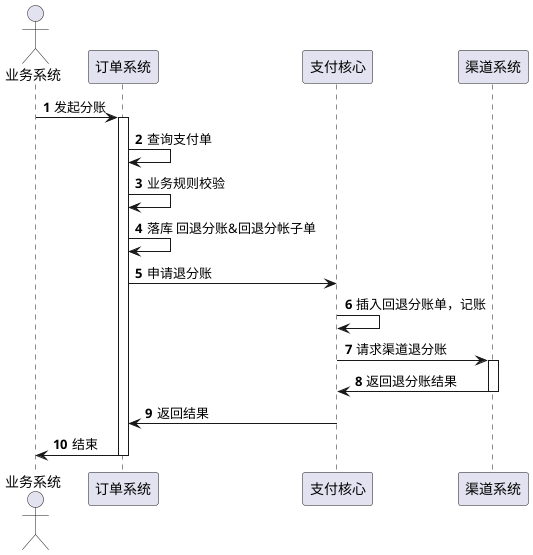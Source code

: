 @startuml
'https://plantuml.com/sequence-diagram

autonumber

actor 业务系统 as user
participant 订单系统 as order
participant 支付核心 as core
participant 渠道系统 as channel

user -> order: 发起分账

activate order
order -> order: 查询支付单
order -> order: 业务规则校验

order -> order: 落库 回退分账&回退分帐子单
order -> core: 申请退分账
core -> core: 插入回退分账单，记账
core -> channel: 请求渠道退分账
activate channel
channel -> core: 返回退分账结果
deactivate channel
core  -> order: 返回结果
order -> user: 结束
deactivate order


@enduml